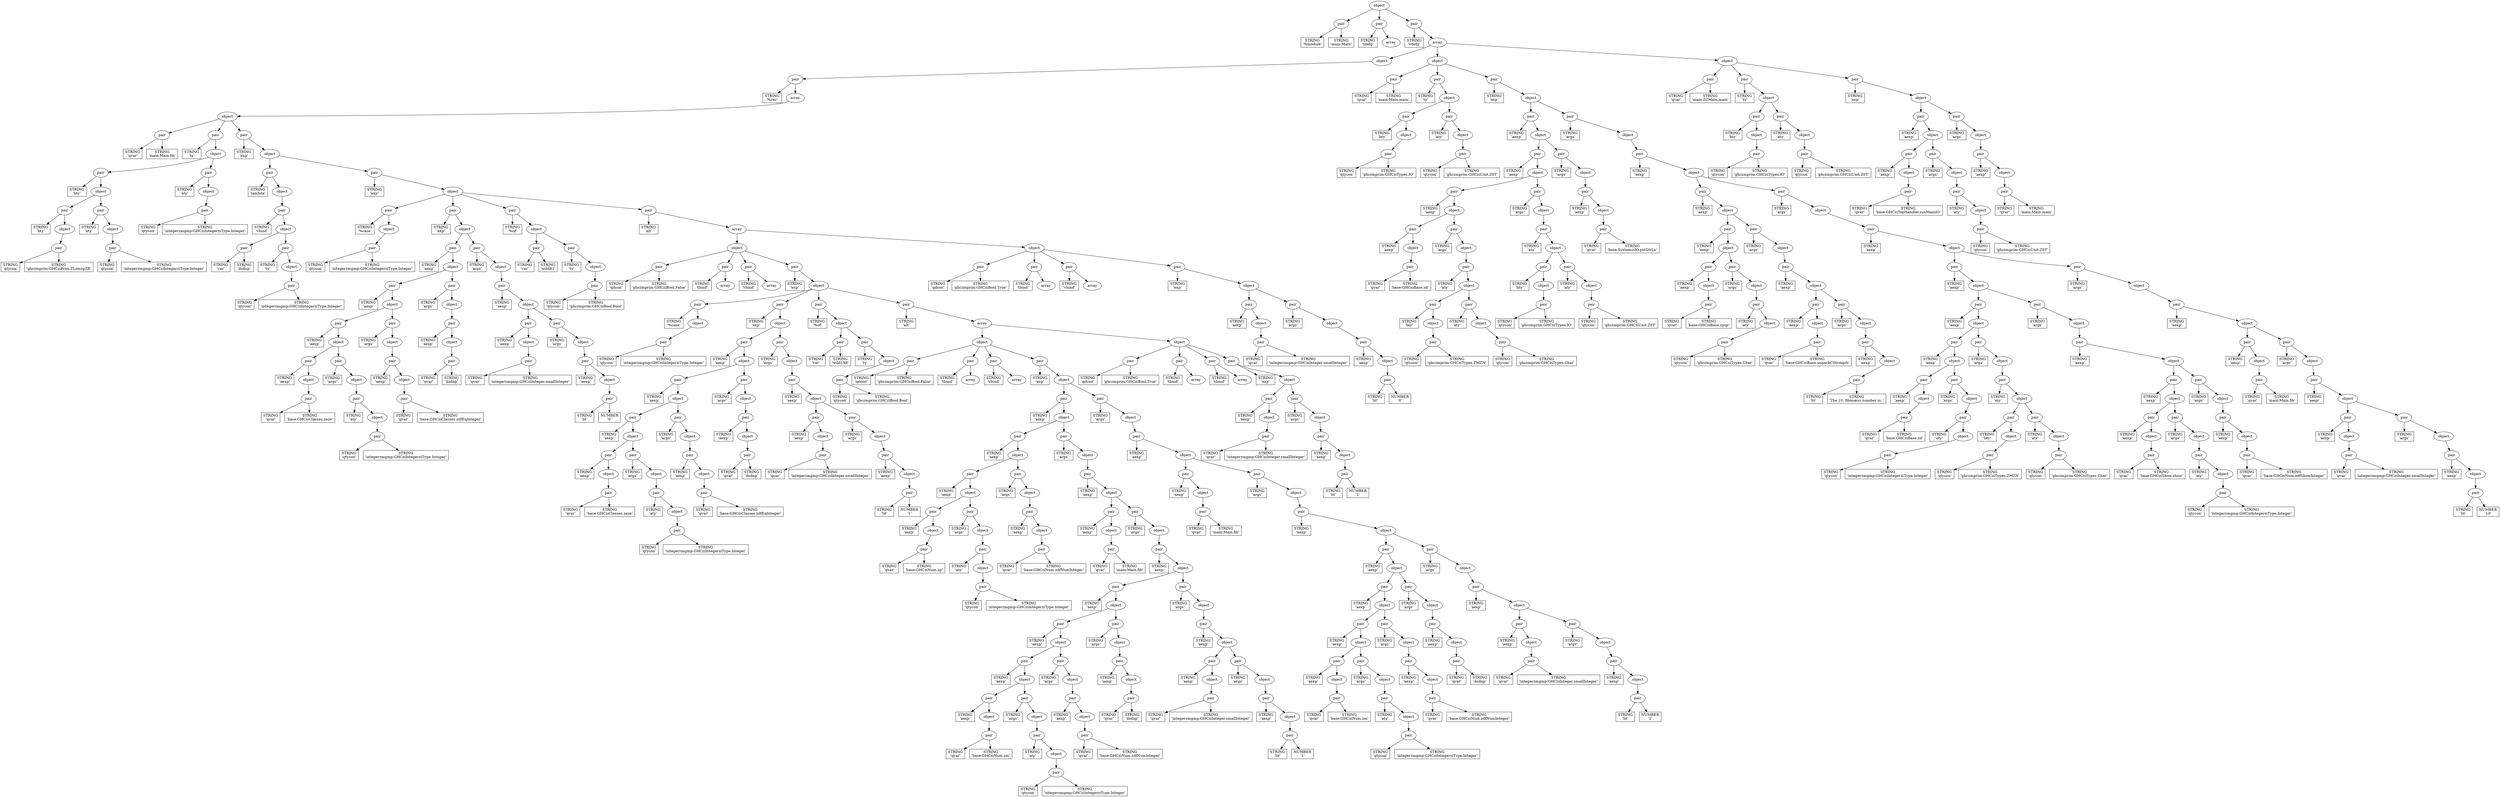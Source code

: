 digraph parsed {
"60089304" [label="object"];
"60089304" -> "60089360";
"60089360" [label="pair"];
"60089360" -> "59696256";
"59696256" [shape=box,label="STRING\n'%module'"];
"60089360" -> "59660784";
"59660784" [shape=box,label="STRING\n'main:Main'"];
"60089304" -> "60089416";
"60089416" [label="pair"];
"60089416" -> "59655968";
"59655968" [shape=box,label="STRING\n'tdefg'"];
"60089416" -> "60089472";
"60089472" [label="array"];
"60089304" -> "60089528";
"60089528" [label="pair"];
"60089528" -> "59659160";
"59659160" [shape=box,label="STRING\n'vdefg'"];
"60089528" -> "60089584";
"60089584" [label="array"];
"60089584" -> "60089640";
"60089640" [label="object"];
"60089640" -> "60089696";
"60089696" [label="pair"];
"60089696" -> "59696144";
"59696144" [shape=box,label="STRING\n'%rec'"];
"60089696" -> "60089752";
"60089752" [label="array"];
"60089752" -> "60089808";
"60089808" [label="object"];
"60089808" -> "60090032";
"60090032" [label="pair"];
"60090032" -> "59662184";
"59662184" [shape=box,label="STRING\n'qvar'"];
"60090032" -> "59696032";
"59696032" [shape=box,label="STRING\n'main:Main.fib'"];
"60089808" -> "60090144";
"60090144" [label="pair"];
"60090144" -> "59696984";
"59696984" [shape=box,label="STRING\n'ty'"];
"60090144" -> "60090200";
"60090200" [label="object"];
"60090200" -> "60090256";
"60090256" [label="pair"];
"60090256" -> "59660448";
"59660448" [shape=box,label="STRING\n'bty'"];
"60090256" -> "60090312";
"60090312" [label="object"];
"60090312" -> "60090368";
"60090368" [label="pair"];
"60090368" -> "140337872689032";
"140337872689032" [shape=box,label="STRING\n'bty'"];
"60090368" -> "60090424";
"60090424" [label="object"];
"60090424" -> "60090480";
"60090480" [label="pair"];
"60090480" -> "59658320";
"59658320" [shape=box,label="STRING\n'qtycon'"];
"60090480" -> "59658488";
"59658488" [shape=box,label="STRING\n'ghczmprim:GHCziPrim.ZLzmzgZR'"];
"60090312" -> "60090536";
"60090536" [label="pair"];
"60090536" -> "59657312";
"59657312" [shape=box,label="STRING\n'aty'"];
"60090536" -> "60090592";
"60090592" [label="object"];
"60090592" -> "60090648";
"60090648" [label="pair"];
"60090648" -> "59655856";
"59655856" [shape=box,label="STRING\n'qtycon'"];
"60090648" -> "59657816";
"59657816" [shape=box,label="STRING\n'integerzmgmp:GHCziIntegerziType.Integer'"];
"60090200" -> "60090704";
"60090704" [label="pair"];
"60090704" -> "59655744";
"59655744" [shape=box,label="STRING\n'aty'"];
"60090704" -> "60090760";
"60090760" [label="object"];
"60090760" -> "60090816";
"60090816" [label="pair"];
"60090816" -> "140337872688864";
"140337872688864" [shape=box,label="STRING\n'qtycon'"];
"60090816" -> "59659104";
"59659104" [shape=box,label="STRING\n'integerzmgmp:GHCziIntegerziType.Integer'"];
"60089808" -> "60090872";
"60090872" [label="pair"];
"60090872" -> "59697544";
"59697544" [shape=box,label="STRING\n'exp'"];
"60090872" -> "60090928";
"60090928" [label="object"];
"60090928" -> "60090984";
"60090984" [label="pair"];
"60090984" -> "59697208";
"59697208" [shape=box,label="STRING\n'lambda'"];
"60090984" -> "60091040";
"60091040" [label="object"];
"60091040" -> "60091096";
"60091096" [label="pair"];
"60091096" -> "59660896";
"59660896" [shape=box,label="STRING\n'vbind'"];
"60091096" -> "60091152";
"60091152" [label="object"];
"60091152" -> "60091208";
"60091208" [label="pair"];
"60091208" -> "59659440";
"59659440" [shape=box,label="STRING\n'var'"];
"60091208" -> "59659608";
"59659608" [shape=box,label="STRING\n'dsdnp'"];
"60091152" -> "60091264";
"60091264" [label="pair"];
"60091264" -> "59661848";
"59661848" [shape=box,label="STRING\n'ty'"];
"60091264" -> "60091320";
"60091320" [label="object"];
"60091320" -> "60091376";
"60091376" [label="pair"];
"60091376" -> "59658656";
"59658656" [shape=box,label="STRING\n'qtycon'"];
"60091376" -> "59658824";
"59658824" [shape=box,label="STRING\n'integerzmgmp:GHCziIntegerziType.Integer'"];
"60090928" -> "60091432";
"60091432" [label="pair"];
"60091432" -> "59696928";
"59696928" [shape=box,label="STRING\n'exp'"];
"60091432" -> "140337877752752";
"140337877752752" [label="object"];
"140337877752752" -> "140337877752808";
"140337877752808" [label="pair"];
"140337877752808" -> "59656080";
"59656080" [shape=box,label="STRING\n'%case'"];
"140337877752808" -> "140337871907320";
"140337871907320" [label="object"];
"140337871907320" -> "140337871907376";
"140337871907376" [label="pair"];
"140337871907376" -> "59656472";
"59656472" [shape=box,label="STRING\n'qtycon'"];
"140337871907376" -> "59656640";
"59656640" [shape=box,label="STRING\n'integerzmgmp:GHCziIntegerziType.Integer'"];
"140337877752752" -> "140337877752864";
"140337877752864" [label="pair"];
"140337877752864" -> "59695528";
"59695528" [shape=box,label="STRING\n'exp'"];
"140337877752864" -> "140337877654056";
"140337877654056" [label="object"];
"140337877654056" -> "140337877654112";
"140337877654112" [label="pair"];
"140337877654112" -> "59695360";
"59695360" [shape=box,label="STRING\n'aexp'"];
"140337877654112" -> "140337877654896";
"140337877654896" [label="object"];
"140337877654896" -> "140337877654952";
"140337877654952" [label="pair"];
"140337877654952" -> "140337872688808";
"140337872688808" [shape=box,label="STRING\n'aexp'"];
"140337877654952" -> "140337871906368";
"140337871906368" [label="object"];
"140337871906368" -> "140337871906424";
"140337871906424" [label="pair"];
"140337871906424" -> "140337872690600";
"140337872690600" [shape=box,label="STRING\n'aexp'"];
"140337871906424" -> "140337871906816";
"140337871906816" [label="object"];
"140337871906816" -> "140337871906872";
"140337871906872" [label="pair"];
"140337871906872" -> "59655184";
"59655184" [shape=box,label="STRING\n'aexp'"];
"140337871906872" -> "140337871907208";
"140337871907208" [label="object"];
"140337871907208" -> "140337871907264";
"140337871907264" [label="pair"];
"140337871907264" -> "140337872688752";
"140337872688752" [shape=box,label="STRING\n'qvar'"];
"140337871907264" -> "59655688";
"59655688" [shape=box,label="STRING\n'base:GHCziClasses.zeze'"];
"140337871906816" -> "140337871906928";
"140337871906928" [label="pair"];
"140337871906928" -> "140337872691048";
"140337872691048" [shape=box,label="STRING\n'args'"];
"140337871906928" -> "140337871906984";
"140337871906984" [label="object"];
"140337871906984" -> "140337871907040";
"140337871907040" [label="pair"];
"140337871907040" -> "59654456";
"59654456" [shape=box,label="STRING\n'aty'"];
"140337871907040" -> "140337871907096";
"140337871907096" [label="object"];
"140337871907096" -> "140337871907152";
"140337871907152" [label="pair"];
"140337871907152" -> "59654848";
"59654848" [shape=box,label="STRING\n'qtycon'"];
"140337871907152" -> "59655016";
"59655016" [shape=box,label="STRING\n'integerzmgmp:GHCziIntegerziType.Integer'"];
"140337871906368" -> "140337871906480";
"140337871906480" [label="pair"];
"140337871906480" -> "140337872689480";
"140337872689480" [shape=box,label="STRING\n'args'"];
"140337871906480" -> "140337871906536";
"140337871906536" [label="object"];
"140337871906536" -> "140337871906648";
"140337871906648" [label="pair"];
"140337871906648" -> "140337872689872";
"140337872689872" [shape=box,label="STRING\n'aexp'"];
"140337871906648" -> "140337871906704";
"140337871906704" [label="object"];
"140337871906704" -> "140337871906760";
"140337871906760" [label="pair"];
"140337871906760" -> "140337872690264";
"140337872690264" [shape=box,label="STRING\n'qvar'"];
"140337871906760" -> "140337872690432";
"140337872690432" [shape=box,label="STRING\n'base:GHCziClasses.zdfEqInteger'"];
"140337877654896" -> "140337877655008";
"140337877655008" [label="pair"];
"140337877655008" -> "59697824";
"59697824" [shape=box,label="STRING\n'args'"];
"140337877655008" -> "140337877655064";
"140337877655064" [label="object"];
"140337877655064" -> "140337877655120";
"140337877655120" [label="pair"];
"140337877655120" -> "140337878846840";
"140337878846840" [shape=box,label="STRING\n'aexp'"];
"140337877655120" -> "140337877655288";
"140337877655288" [label="object"];
"140337877655288" -> "140337877655344";
"140337877655344" [label="pair"];
"140337877655344" -> "59948512";
"59948512" [shape=box,label="STRING\n'qvar'"];
"140337877655344" -> "59948680";
"59948680" [shape=box,label="STRING\n'dsdnp'"];
"140337877654056" -> "140337877654168";
"140337877654168" [label="pair"];
"140337877654168" -> "140337878845776";
"140337878845776" [shape=box,label="STRING\n'args'"];
"140337877654168" -> "140337877654224";
"140337877654224" [label="object"];
"140337877654224" -> "140337877654280";
"140337877654280" [label="pair"];
"140337877654280" -> "140337878843536";
"140337878843536" [shape=box,label="STRING\n'aexp'"];
"140337877654280" -> "140337877654336";
"140337877654336" [label="object"];
"140337877654336" -> "140337877654392";
"140337877654392" [label="pair"];
"140337877654392" -> "140337878845048";
"140337878845048" [shape=box,label="STRING\n'aexp'"];
"140337877654392" -> "140337877654784";
"140337877654784" [label="object"];
"140337877654784" -> "140337877654840";
"140337877654840" [label="pair"];
"140337877654840" -> "140337878845440";
"140337878845440" [shape=box,label="STRING\n'qvar'"];
"140337877654840" -> "140337878845552";
"140337878845552" [shape=box,label="STRING\n'integerzmgmp:GHCziInteger.smallInteger'"];
"140337877654336" -> "140337877654448";
"140337877654448" [label="pair"];
"140337877654448" -> "140337878843984";
"140337878843984" [shape=box,label="STRING\n'args'"];
"140337877654448" -> "140337877654504";
"140337877654504" [label="object"];
"140337877654504" -> "140337877654560";
"140337877654560" [label="pair"];
"140337877654560" -> "140337878844320";
"140337878844320" [shape=box,label="STRING\n'aexp'"];
"140337877654560" -> "140337877654672";
"140337877654672" [label="object"];
"140337877654672" -> "140337877654728";
"140337877654728" [label="pair"];
"140337877654728" -> "140337878844712";
"140337878844712" [shape=box,label="STRING\n'lit'"];
"140337877654728" -> "140337878844880";
"140337878844880" [shape=box,label="NUMBER\n'0'"];
"140337877752752" -> "140337877752920";
"140337877752920" [label="pair"];
"140337877752920" -> "59700848";
"59700848" [shape=box,label="STRING\n'%of'"];
"140337877752920" -> "140337877653776";
"140337877653776" [label="object"];
"140337877653776" -> "140337877653832";
"140337877653832" [label="pair"];
"140337877653832" -> "59702024";
"59702024" [shape=box,label="STRING\n'var'"];
"140337877653832" -> "59702192";
"59702192" [shape=box,label="STRING\n'wildB1'"];
"140337877653776" -> "140337877653888";
"140337877653888" [label="pair"];
"140337877653888" -> "59701296";
"59701296" [shape=box,label="STRING\n'ty'"];
"140337877653888" -> "140337877653944";
"140337877653944" [label="object"];
"140337877653944" -> "140337877654000";
"140337877654000" [label="pair"];
"140337877654000" -> "59701688";
"59701688" [shape=box,label="STRING\n'qtycon'"];
"140337877654000" -> "59701856";
"59701856" [shape=box,label="STRING\n'ghczmprim:GHCziBool.Bool'"];
"140337877752752" -> "140337877752976";
"140337877752976" [label="pair"];
"140337877752976" -> "59702304";
"59702304" [shape=box,label="STRING\n'alt'"];
"140337877752976" -> "140337877753200";
"140337877753200" [label="array"];
"140337877753200" -> "140337877753256";
"140337877753256" [label="object"];
"140337877753256" -> "140337877727784";
"140337877727784" [label="pair"];
"140337877727784" -> "59702808";
"59702808" [shape=box,label="STRING\n'qdcon'"];
"140337877727784" -> "59702976";
"59702976" [shape=box,label="STRING\n'ghczmprim:GHCziBool.False'"];
"140337877753256" -> "140337877727896";
"140337877727896" [label="pair"];
"140337877727896" -> "59703088";
"59703088" [shape=box,label="STRING\n'tbind'"];
"140337877727896" -> "140337877653720";
"140337877653720" [label="array"];
"140337877753256" -> "140337877727952";
"140337877727952" [label="pair"];
"140337877727952" -> "140337873355568";
"140337873355568" [shape=box,label="STRING\n'vbind'"];
"140337877727952" -> "140337877653664";
"140337877653664" [label="array"];
"140337877753256" -> "140337877728008";
"140337877728008" [label="pair"];
"140337877728008" -> "140337873355904";
"140337873355904" [shape=box,label="STRING\n'exp'"];
"140337877728008" -> "140337877728064";
"140337877728064" [label="object"];
"140337877728064" -> "140337877728120";
"140337877728120" [label="pair"];
"140337877728120" -> "140337873356240";
"140337873356240" [shape=box,label="STRING\n'%case'"];
"140337877728120" -> "140337877653552";
"140337877653552" [label="object"];
"140337877653552" -> "140337877653608";
"140337877653608" [label="pair"];
"140337877653608" -> "140337873356632";
"140337873356632" [shape=box,label="STRING\n'qtycon'"];
"140337877653608" -> "140337873356800";
"140337873356800" [shape=box,label="STRING\n'integerzmgmp:GHCziIntegerziType.Integer'"];
"140337877728064" -> "140337877728176";
"140337877728176" [label="pair"];
"140337877728176" -> "140337873356912";
"140337873356912" [shape=box,label="STRING\n'exp'"];
"140337877728176" -> "140337877651480";
"140337877651480" [label="object"];
"140337877651480" -> "140337877651536";
"140337877651536" [label="pair"];
"140337877651536" -> "140337873357248";
"140337873357248" [shape=box,label="STRING\n'aexp'"];
"140337877651536" -> "140337877652264";
"140337877652264" [label="object"];
"140337877652264" -> "140337877652320";
"140337877652320" [label="pair"];
"140337877652320" -> "140337873358872";
"140337873358872" [shape=box,label="STRING\n'aexp'"];
"140337877652320" -> "140337877652656";
"140337877652656" [label="object"];
"140337877652656" -> "140337877652712";
"140337877652712" [label="pair"];
"140337877652712" -> "140337873360440";
"140337873360440" [shape=box,label="STRING\n'aexp'"];
"140337877652712" -> "140337877653048";
"140337877653048" [label="object"];
"140337877653048" -> "140337877653104";
"140337877653104" [label="pair"];
"140337877653104" -> "140337873362008";
"140337873362008" [shape=box,label="STRING\n'aexp'"];
"140337877653104" -> "140337877653440";
"140337877653440" [label="object"];
"140337877653440" -> "140337877653496";
"140337877653496" [label="pair"];
"140337877653496" -> "140337873362400";
"140337873362400" [shape=box,label="STRING\n'qvar'"];
"140337877653496" -> "140337873362568";
"140337873362568" [shape=box,label="STRING\n'base:GHCziClasses.zeze'"];
"140337877653048" -> "140337877653160";
"140337877653160" [label="pair"];
"140337877653160" -> "140337873360888";
"140337873360888" [shape=box,label="STRING\n'args'"];
"140337877653160" -> "140337877653216";
"140337877653216" [label="object"];
"140337877653216" -> "140337877653272";
"140337877653272" [label="pair"];
"140337877653272" -> "140337873361280";
"140337873361280" [shape=box,label="STRING\n'aty'"];
"140337877653272" -> "140337877653328";
"140337877653328" [label="object"];
"140337877653328" -> "140337877653384";
"140337877653384" [label="pair"];
"140337877653384" -> "140337873361672";
"140337873361672" [shape=box,label="STRING\n'qtycon'"];
"140337877653384" -> "140337873361840";
"140337873361840" [shape=box,label="STRING\n'integerzmgmp:GHCziIntegerziType.Integer'"];
"140337877652656" -> "140337877652768";
"140337877652768" [label="pair"];
"140337877652768" -> "140337873359320";
"140337873359320" [shape=box,label="STRING\n'args'"];
"140337877652768" -> "140337877652824";
"140337877652824" [label="object"];
"140337877652824" -> "140337877652880";
"140337877652880" [label="pair"];
"140337877652880" -> "140337873359712";
"140337873359712" [shape=box,label="STRING\n'aexp'"];
"140337877652880" -> "140337877652936";
"140337877652936" [label="object"];
"140337877652936" -> "140337877652992";
"140337877652992" [label="pair"];
"140337877652992" -> "140337873360104";
"140337873360104" [shape=box,label="STRING\n'qvar'"];
"140337877652992" -> "140337873360272";
"140337873360272" [shape=box,label="STRING\n'base:GHCziClasses.zdfEqInteger'"];
"140337877652264" -> "140337877652376";
"140337877652376" [label="pair"];
"140337877652376" -> "140337873357696";
"140337873357696" [shape=box,label="STRING\n'args'"];
"140337877652376" -> "140337877652432";
"140337877652432" [label="object"];
"140337877652432" -> "140337877652488";
"140337877652488" [label="pair"];
"140337877652488" -> "140337873358088";
"140337873358088" [shape=box,label="STRING\n'aexp'"];
"140337877652488" -> "140337877652544";
"140337877652544" [label="object"];
"140337877652544" -> "140337877652600";
"140337877652600" [label="pair"];
"140337877652600" -> "140337873358536";
"140337873358536" [shape=box,label="STRING\n'qvar'"];
"140337877652600" -> "140337873358704";
"140337873358704" [shape=box,label="STRING\n'dsdnp'"];
"140337877651480" -> "140337877651592";
"140337877651592" [label="pair"];
"140337877651592" -> "140337873362680";
"140337873362680" [shape=box,label="STRING\n'args'"];
"140337877651592" -> "140337877651648";
"140337877651648" [label="object"];
"140337877651648" -> "140337877651704";
"140337877651704" [label="pair"];
"140337877651704" -> "140337877401688";
"140337877401688" [shape=box,label="STRING\n'aexp'"];
"140337877651704" -> "140337877651760";
"140337877651760" [label="object"];
"140337877651760" -> "140337877651816";
"140337877651816" [label="pair"];
"140337877651816" -> "140337877402080";
"140337877402080" [shape=box,label="STRING\n'aexp'"];
"140337877651816" -> "140337877652152";
"140337877652152" [label="object"];
"140337877652152" -> "140337877652208";
"140337877652208" [label="pair"];
"140337877652208" -> "140337877402472";
"140337877402472" [shape=box,label="STRING\n'qvar'"];
"140337877652208" -> "140337877402640";
"140337877402640" [shape=box,label="STRING\n'integerzmgmp:GHCziInteger.smallInteger'"];
"140337877651760" -> "140337877651872";
"140337877651872" [label="pair"];
"140337877651872" -> "140337877406000";
"140337877406000" [shape=box,label="STRING\n'args'"];
"140337877651872" -> "140337877651928";
"140337877651928" [label="object"];
"140337877651928" -> "140337877651984";
"140337877651984" [label="pair"];
"140337877651984" -> "140337877405832";
"140337877405832" [shape=box,label="STRING\n'aexp'"];
"140337877651984" -> "140337877652040";
"140337877652040" [label="object"];
"140337877652040" -> "140337877652096";
"140337877652096" [label="pair"];
"140337877652096" -> "140337877404320";
"140337877404320" [shape=box,label="STRING\n'lit'"];
"140337877652096" -> "140337877405272";
"140337877405272" [shape=box,label="NUMBER\n'1'"];
"140337877728064" -> "140337877728232";
"140337877728232" [label="pair"];
"140337877728232" -> "140337914572152";
"140337914572152" [shape=box,label="STRING\n'%of'"];
"140337877728232" -> "140337877651200";
"140337877651200" [label="object"];
"140337877651200" -> "140337877651256";
"140337877651256" [label="pair"];
"140337877651256" -> "140337914573328";
"140337914573328" [shape=box,label="STRING\n'var'"];
"140337877651256" -> "140337914573552";
"140337914573552" [shape=box,label="STRING\n'wild1X8'"];
"140337877651200" -> "140337877651312";
"140337877651312" [label="pair"];
"140337877651312" -> "140337914572600";
"140337914572600" [shape=box,label="STRING\n'ty'"];
"140337877651312" -> "140337877651368";
"140337877651368" [label="object"];
"140337877651368" -> "140337877651424";
"140337877651424" [label="pair"];
"140337877651424" -> "140337914572992";
"140337914572992" [shape=box,label="STRING\n'qtycon'"];
"140337877651424" -> "140337914573160";
"140337914573160" [shape=box,label="STRING\n'ghczmprim:GHCziBool.Bool'"];
"140337877728064" -> "140337877728288";
"140337877728288" [label="pair"];
"140337877728288" -> "140337914573720";
"140337914573720" [shape=box,label="STRING\n'alt'"];
"140337877728288" -> "140337877728344";
"140337877728344" [label="array"];
"140337877728344" -> "140337877728400";
"140337877728400" [label="object"];
"140337877728400" -> "140337877688576";
"140337877688576" [label="pair"];
"140337877688576" -> "140337914574224";
"140337914574224" [shape=box,label="STRING\n'qdcon'"];
"140337877688576" -> "140337914574392";
"140337914574392" [shape=box,label="STRING\n'ghczmprim:GHCziBool.False'"];
"140337877728400" -> "140337877688632";
"140337877688632" [label="pair"];
"140337877688632" -> "140337914574504";
"140337914574504" [shape=box,label="STRING\n'tbind'"];
"140337877688632" -> "140337877651144";
"140337877651144" [label="array"];
"140337877728400" -> "140337877688688";
"140337877688688" [label="pair"];
"140337877688688" -> "140337874790232";
"140337874790232" [shape=box,label="STRING\n'vbind'"];
"140337877688688" -> "140337877651088";
"140337877651088" [label="array"];
"140337877728400" -> "140337877688744";
"140337877688744" [label="pair"];
"140337877688744" -> "140337874790568";
"140337874790568" [shape=box,label="STRING\n'exp'"];
"140337877688744" -> "140337877688800";
"140337877688800" [label="object"];
"140337877688800" -> "140337877688856";
"140337877688856" [label="pair"];
"140337877688856" -> "140337874790848";
"140337874790848" [shape=box,label="STRING\n'aexp'"];
"140337877688856" -> "140337877647392";
"140337877647392" [label="object"];
"140337877647392" -> "140337877647448";
"140337877647448" [label="pair"];
"140337877647448" -> "140337874791184";
"140337874791184" [shape=box,label="STRING\n'aexp'"];
"140337877647448" -> "140337877650192";
"140337877650192" [label="object"];
"140337877650192" -> "140337877650248";
"140337877650248" [label="pair"];
"140337877650248" -> "140337874792752";
"140337874792752" [shape=box,label="STRING\n'aexp'"];
"140337877650248" -> "140337877650584";
"140337877650584" [label="object"];
"140337877650584" -> "140337877650640";
"140337877650640" [label="pair"];
"140337877650640" -> "140337874795048";
"140337874795048" [shape=box,label="STRING\n'aexp'"];
"140337877650640" -> "140337877650976";
"140337877650976" [label="object"];
"140337877650976" -> "140337877651032";
"140337877651032" [label="pair"];
"140337877651032" -> "140337874795440";
"140337874795440" [shape=box,label="STRING\n'qvar'"];
"140337877651032" -> "140337874795608";
"140337874795608" [shape=box,label="STRING\n'base:GHCziNum.zp'"];
"140337877650584" -> "140337877650696";
"140337877650696" [label="pair"];
"140337877650696" -> "140337874793200";
"140337874793200" [shape=box,label="STRING\n'args'"];
"140337877650696" -> "140337877650752";
"140337877650752" [label="object"];
"140337877650752" -> "140337877650808";
"140337877650808" [label="pair"];
"140337877650808" -> "140337874794320";
"140337874794320" [shape=box,label="STRING\n'aty'"];
"140337877650808" -> "140337877650864";
"140337877650864" [label="object"];
"140337877650864" -> "140337877650920";
"140337877650920" [label="pair"];
"140337877650920" -> "140337874794712";
"140337874794712" [shape=box,label="STRING\n'qtycon'"];
"140337877650920" -> "140337874794880";
"140337874794880" [shape=box,label="STRING\n'integerzmgmp:GHCziIntegerziType.Integer'"];
"140337877650192" -> "140337877650304";
"140337877650304" [label="pair"];
"140337877650304" -> "140337874791632";
"140337874791632" [shape=box,label="STRING\n'args'"];
"140337877650304" -> "140337877650360";
"140337877650360" [label="object"];
"140337877650360" -> "140337877650416";
"140337877650416" [label="pair"];
"140337877650416" -> "140337874792024";
"140337874792024" [shape=box,label="STRING\n'aexp'"];
"140337877650416" -> "140337877650472";
"140337877650472" [label="object"];
"140337877650472" -> "140337877650528";
"140337877650528" [label="pair"];
"140337877650528" -> "140337874792416";
"140337874792416" [shape=box,label="STRING\n'qvar'"];
"140337877650528" -> "140337874792584";
"140337874792584" [shape=box,label="STRING\n'base:GHCziNum.zdfNumInteger'"];
"140337877647392" -> "140337877647504";
"140337877647504" [label="pair"];
"140337877647504" -> "140337874795720";
"140337874795720" [shape=box,label="STRING\n'args'"];
"140337877647504" -> "140337877647560";
"140337877647560" [label="object"];
"140337877647560" -> "140337877647616";
"140337877647616" [label="pair"];
"140337877647616" -> "140337871268120";
"140337871268120" [shape=box,label="STRING\n'aexp'"];
"140337877647616" -> "140337877647672";
"140337877647672" [label="object"];
"140337877647672" -> "140337877647728";
"140337877647728" [label="pair"];
"140337877647728" -> "140337871268456";
"140337871268456" [shape=box,label="STRING\n'aexp'"];
"140337877647728" -> "140337877650080";
"140337877650080" [label="object"];
"140337877650080" -> "140337877650136";
"140337877650136" [label="pair"];
"140337877650136" -> "140337871268848";
"140337871268848" [shape=box,label="STRING\n'qvar'"];
"140337877650136" -> "140337871269016";
"140337871269016" [shape=box,label="STRING\n'main:Main.fib'"];
"140337877647672" -> "140337877647784";
"140337877647784" [label="pair"];
"140337877647784" -> "140337871269128";
"140337871269128" [shape=box,label="STRING\n'args'"];
"140337877647784" -> "140337877647840";
"140337877647840" [label="object"];
"140337877647840" -> "140337877647896";
"140337877647896" [label="pair"];
"140337877647896" -> "140337871269408";
"140337871269408" [shape=box,label="STRING\n'aexp'"];
"140337877647896" -> "140337877647952";
"140337877647952" [label="object"];
"140337877647952" -> "140337877648008";
"140337877648008" [label="pair"];
"140337877648008" -> "140337871269744";
"140337871269744" [shape=box,label="STRING\n'aexp'"];
"140337877648008" -> "140337877648792";
"140337877648792" [label="object"];
"140337877648792" -> "140337877648848";
"140337877648848" [label="pair"];
"140337877648848" -> "140337871272824";
"140337871272824" [shape=box,label="STRING\n'aexp'"];
"140337877648848" -> "140337877649184";
"140337877649184" [label="object"];
"140337877649184" -> "140337877649240";
"140337877649240" [label="pair"];
"140337877649240" -> "140337869718040";
"140337869718040" [shape=box,label="STRING\n'aexp'"];
"140337877649240" -> "140337877649576";
"140337877649576" [label="object"];
"140337877649576" -> "140337877649632";
"140337877649632" [label="pair"];
"140337877649632" -> "140337869725544";
"140337869725544" [shape=box,label="STRING\n'aexp'"];
"140337877649632" -> "140337877649968";
"140337877649968" [label="object"];
"140337877649968" -> "140337877650024";
"140337877650024" [label="pair"];
"140337877650024" -> "140337915216240";
"140337915216240" [shape=box,label="STRING\n'qvar'"];
"140337877650024" -> "140337915217528";
"140337915217528" [shape=box,label="STRING\n'base:GHCziNum.zm'"];
"140337877649576" -> "140337877649688";
"140337877649688" [label="pair"];
"140337877649688" -> "140337869718488";
"140337869718488" [shape=box,label="STRING\n'args'"];
"140337877649688" -> "140337877649744";
"140337877649744" [label="object"];
"140337877649744" -> "140337877649800";
"140337877649800" [label="pair"];
"140337877649800" -> "140337869718880";
"140337869718880" [shape=box,label="STRING\n'aty'"];
"140337877649800" -> "140337877649856";
"140337877649856" [label="object"];
"140337877649856" -> "140337877649912";
"140337877649912" [label="pair"];
"140337877649912" -> "140337869725208";
"140337869725208" [shape=box,label="STRING\n'qtycon'"];
"140337877649912" -> "140337869725376";
"140337869725376" [shape=box,label="STRING\n'integerzmgmp:GHCziIntegerziType.Integer'"];
"140337877649184" -> "140337877649296";
"140337877649296" [label="pair"];
"140337877649296" -> "140337871273272";
"140337871273272" [shape=box,label="STRING\n'args'"];
"140337877649296" -> "140337877649352";
"140337877649352" [label="object"];
"140337877649352" -> "140337877649408";
"140337877649408" [label="pair"];
"140337877649408" -> "140337871273664";
"140337871273664" [shape=box,label="STRING\n'aexp'"];
"140337877649408" -> "140337877649464";
"140337877649464" [label="object"];
"140337877649464" -> "140337877649520";
"140337877649520" [label="pair"];
"140337877649520" -> "140337869717648";
"140337869717648" [shape=box,label="STRING\n'qvar'"];
"140337877649520" -> "140337869717872";
"140337869717872" [shape=box,label="STRING\n'base:GHCziNum.zdfNumInteger'"];
"140337877648792" -> "140337877648904";
"140337877648904" [label="pair"];
"140337877648904" -> "140337871270192";
"140337871270192" [shape=box,label="STRING\n'args'"];
"140337877648904" -> "140337877648960";
"140337877648960" [label="object"];
"140337877648960" -> "140337877649016";
"140337877649016" [label="pair"];
"140337877649016" -> "140337871270584";
"140337871270584" [shape=box,label="STRING\n'aexp'"];
"140337877649016" -> "140337877649072";
"140337877649072" [label="object"];
"140337877649072" -> "140337877649128";
"140337877649128" [label="pair"];
"140337877649128" -> "140337871272488";
"140337871272488" [shape=box,label="STRING\n'qvar'"];
"140337877649128" -> "140337871272656";
"140337871272656" [shape=box,label="STRING\n'dsdnp'"];
"140337877647952" -> "140337877648064";
"140337877648064" [label="pair"];
"140337877648064" -> "140337915217640";
"140337915217640" [shape=box,label="STRING\n'args'"];
"140337877648064" -> "140337877648176";
"140337877648176" [label="object"];
"140337877648176" -> "140337877648232";
"140337877648232" [label="pair"];
"140337877648232" -> "140337915217920";
"140337915217920" [shape=box,label="STRING\n'aexp'"];
"140337877648232" -> "140337877648288";
"140337877648288" [label="object"];
"140337877648288" -> "140337877648344";
"140337877648344" [label="pair"];
"140337877648344" -> "140337915218200";
"140337915218200" [shape=box,label="STRING\n'aexp'"];
"140337877648344" -> "140337877648680";
"140337877648680" [label="object"];
"140337877648680" -> "140337877648736";
"140337877648736" [label="pair"];
"140337877648736" -> "140337915218536";
"140337915218536" [shape=box,label="STRING\n'qvar'"];
"140337877648736" -> "140337876977832";
"140337876977832" [shape=box,label="STRING\n'integerzmgmp:GHCziInteger.smallInteger'"];
"140337877648288" -> "140337877648400";
"140337877648400" [label="pair"];
"140337877648400" -> "140337915220160";
"140337915220160" [shape=box,label="STRING\n'args'"];
"140337877648400" -> "140337877648456";
"140337877648456" [label="object"];
"140337877648456" -> "140337877648512";
"140337877648512" [label="pair"];
"140337877648512" -> "140337915220384";
"140337915220384" [shape=box,label="STRING\n'aexp'"];
"140337877648512" -> "140337877648568";
"140337877648568" [label="object"];
"140337877648568" -> "140337877648624";
"140337877648624" [label="pair"];
"140337877648624" -> "140337877693672";
"140337877693672" [shape=box,label="STRING\n'lit'"];
"140337877648624" -> "140337877693840";
"140337877693840" [shape=box,label="NUMBER\n'1'"];
"140337877688800" -> "140337877688912";
"140337877688912" [label="pair"];
"140337877688912" -> "140337877655232";
"140337877655232" [shape=box,label="STRING\n'args'"];
"140337877688912" -> "140337877688968";
"140337877688968" [label="object"];
"140337877688968" -> "140337877689024";
"140337877689024" [label="pair"];
"140337877689024" -> "140337877688352";
"140337877688352" [shape=box,label="STRING\n'aexp'"];
"140337877689024" -> "140337877689080";
"140337877689080" [label="object"];
"140337877689080" -> "140337877689136";
"140337877689136" [label="pair"];
"140337877689136" -> "60088464";
"60088464" [shape=box,label="STRING\n'aexp'"];
"140337877689136" -> "140337877694568";
"140337877694568" [label="object"];
"140337877694568" -> "140337877694624";
"140337877694624" [label="pair"];
"140337877694624" -> "140337873346408";
"140337873346408" [shape=box,label="STRING\n'qvar'"];
"140337877694624" -> "140337877246040";
"140337877246040" [shape=box,label="STRING\n'main:Main.fib'"];
"140337877689080" -> "140337877689192";
"140337877689192" [label="pair"];
"140337877689192" -> "140337872305296";
"140337872305296" [shape=box,label="STRING\n'args'"];
"140337877689192" -> "140337877689248";
"140337877689248" [label="object"];
"140337877689248" -> "140337877689304";
"140337877689304" [label="pair"];
"140337877689304" -> "59699448";
"59699448" [shape=box,label="STRING\n'aexp'"];
"140337877689304" -> "140337877689360";
"140337877689360" [label="object"];
"140337877689360" -> "140337877689416";
"140337877689416" [label="pair"];
"140337877689416" -> "140337872683096";
"140337872683096" [shape=box,label="STRING\n'aexp'"];
"140337877689416" -> "140337877690200";
"140337877690200" [label="object"];
"140337877690200" -> "140337877690256";
"140337877690256" [label="pair"];
"140337877690256" -> "140337872683376";
"140337872683376" [shape=box,label="STRING\n'aexp'"];
"140337877690256" -> "140337877691544";
"140337877691544" [label="object"];
"140337877691544" -> "140337877691824";
"140337877691824" [label="pair"];
"140337877691824" -> "140337874597768";
"140337874597768" [shape=box,label="STRING\n'aexp'"];
"140337877691824" -> "140337877692944";
"140337877692944" [label="object"];
"140337877692944" -> "140337877693000";
"140337877693000" [label="pair"];
"140337877693000" -> "140337873142912";
"140337873142912" [shape=box,label="STRING\n'aexp'"];
"140337877693000" -> "140337877694456";
"140337877694456" [label="object"];
"140337877694456" -> "140337877694512";
"140337877694512" [label="pair"];
"140337877694512" -> "140337873143304";
"140337873143304" [shape=box,label="STRING\n'qvar'"];
"140337877694512" -> "140337873143472";
"140337873143472" [shape=box,label="STRING\n'base:GHCziNum.zm'"];
"140337877692944" -> "140337877693280";
"140337877693280" [label="pair"];
"140337877693280" -> "140337872087096";
"140337872087096" [shape=box,label="STRING\n'args'"];
"140337877693280" -> "140337877693336";
"140337877693336" [label="object"];
"140337877693336" -> "140337877693896";
"140337877693896" [label="pair"];
"140337877693896" -> "140337873142184";
"140337873142184" [shape=box,label="STRING\n'aty'"];
"140337877693896" -> "140337877693952";
"140337877693952" [label="object"];
"140337877693952" -> "140337877694008";
"140337877694008" [label="pair"];
"140337877694008" -> "140337873142576";
"140337873142576" [shape=box,label="STRING\n'qtycon'"];
"140337877694008" -> "140337873142744";
"140337873142744" [shape=box,label="STRING\n'integerzmgmp:GHCziIntegerziType.Integer'"];
"140337877691544" -> "140337877691880";
"140337877691880" [label="pair"];
"140337877691880" -> "140337872085528";
"140337872085528" [shape=box,label="STRING\n'args'"];
"140337877691880" -> "140337877692216";
"140337877692216" [label="object"];
"140337877692216" -> "140337877692272";
"140337877692272" [label="pair"];
"140337877692272" -> "140337872085920";
"140337872085920" [shape=box,label="STRING\n'aexp'"];
"140337877692272" -> "140337877692552";
"140337877692552" [label="object"];
"140337877692552" -> "140337877692608";
"140337877692608" [label="pair"];
"140337877692608" -> "140337872086312";
"140337872086312" [shape=box,label="STRING\n'qvar'"];
"140337877692608" -> "140337872086480";
"140337872086480" [shape=box,label="STRING\n'base:GHCziNum.zdfNumInteger'"];
"140337877690200" -> "140337877690704";
"140337877690704" [label="pair"];
"140337877690704" -> "140337871594624";
"140337871594624" [shape=box,label="STRING\n'args'"];
"140337877690704" -> "140337877690760";
"140337877690760" [label="object"];
"140337877690760" -> "140337877691096";
"140337877691096" [label="pair"];
"140337877691096" -> "140337871658408";
"140337871658408" [shape=box,label="STRING\n'aexp'"];
"140337877691096" -> "140337877691152";
"140337877691152" [label="object"];
"140337877691152" -> "140337877691488";
"140337877691488" [label="pair"];
"140337877691488" -> "140337871658800";
"140337871658800" [shape=box,label="STRING\n'qvar'"];
"140337877691488" -> "140337872085024";
"140337872085024" [shape=box,label="STRING\n'dsdnp'"];
"140337877689360" -> "140337877689472";
"140337877689472" [label="pair"];
"140337877689472" -> "140337874724584";
"140337874724584" [shape=box,label="STRING\n'args'"];
"140337877689472" -> "140337877689584";
"140337877689584" [label="object"];
"140337877689584" -> "140337877689640";
"140337877689640" [label="pair"];
"140337877689640" -> "140337874725032";
"140337874725032" [shape=box,label="STRING\n'aexp'"];
"140337877689640" -> "140337877689696";
"140337877689696" [label="object"];
"140337877689696" -> "140337877689752";
"140337877689752" [label="pair"];
"140337877689752" -> "140337874726712";
"140337874726712" [shape=box,label="STRING\n'aexp'"];
"140337877689752" -> "140337877690088";
"140337877690088" [label="object"];
"140337877690088" -> "140337877690144";
"140337877690144" [label="pair"];
"140337877690144" -> "140337874727104";
"140337874727104" [shape=box,label="STRING\n'qvar'"];
"140337877690144" -> "140337874727272";
"140337874727272" [shape=box,label="STRING\n'integerzmgmp:GHCziInteger.smallInteger'"];
"140337877689696" -> "140337877689808";
"140337877689808" [label="pair"];
"140337877689808" -> "140337874725480";
"140337874725480" [shape=box,label="STRING\n'args'"];
"140337877689808" -> "140337877689864";
"140337877689864" [label="object"];
"140337877689864" -> "140337877689920";
"140337877689920" [label="pair"];
"140337877689920" -> "140337874725928";
"140337874725928" [shape=box,label="STRING\n'aexp'"];
"140337877689920" -> "140337877689976";
"140337877689976" [label="object"];
"140337877689976" -> "140337877690032";
"140337877690032" [label="pair"];
"140337877690032" -> "140337874726376";
"140337874726376" [shape=box,label="STRING\n'lit'"];
"140337877690032" -> "140337874726544";
"140337874726544" [shape=box,label="NUMBER\n'2'"];
"140337877728344" -> "140337877728456";
"140337877728456" [label="object"];
"140337877728456" -> "140337877728512";
"140337877728512" [label="pair"];
"140337877728512" -> "140337872020048";
"140337872020048" [shape=box,label="STRING\n'qdcon'"];
"140337877728512" -> "140337872020216";
"140337872020216" [shape=box,label="STRING\n'ghczmprim:GHCziBool.True'"];
"140337877728456" -> "140337877728568";
"140337877728568" [label="pair"];
"140337877728568" -> "140337872019768";
"140337872019768" [shape=box,label="STRING\n'tbind'"];
"140337877728568" -> "140337877688464";
"140337877688464" [label="array"];
"140337877728456" -> "140337877728624";
"140337877728624" [label="pair"];
"140337877728624" -> "140337872019488";
"140337872019488" [shape=box,label="STRING\n'vbind'"];
"140337877728624" -> "140337877688408";
"140337877688408" [label="array"];
"140337877728456" -> "140337877728680";
"140337877728680" [label="pair"];
"140337877728680" -> "140337878848912";
"140337878848912" [shape=box,label="STRING\n'exp'"];
"140337877728680" -> "140337877728736";
"140337877728736" [label="object"];
"140337877728736" -> "140337877728792";
"140337877728792" [label="pair"];
"140337877728792" -> "140337878850480";
"140337878850480" [shape=box,label="STRING\n'aexp'"];
"140337877728792" -> "140337877729128";
"140337877729128" [label="object"];
"140337877729128" -> "140337877729184";
"140337877729184" [label="pair"];
"140337877729184" -> "140337878850872";
"140337878850872" [shape=box,label="STRING\n'qvar'"];
"140337877729184" -> "140337878851040";
"140337878851040" [shape=box,label="STRING\n'integerzmgmp:GHCziInteger.smallInteger'"];
"140337877728736" -> "140337877728848";
"140337877728848" [label="pair"];
"140337877728848" -> "140337878849360";
"140337878849360" [shape=box,label="STRING\n'args'"];
"140337877728848" -> "140337877728904";
"140337877728904" [label="object"];
"140337877728904" -> "140337877728960";
"140337877728960" [label="pair"];
"140337877728960" -> "140337878849752";
"140337878849752" [shape=box,label="STRING\n'aexp'"];
"140337877728960" -> "140337877729016";
"140337877729016" [label="object"];
"140337877729016" -> "140337877729072";
"140337877729072" [label="pair"];
"140337877729072" -> "140337878850144";
"140337878850144" [shape=box,label="STRING\n'lit'"];
"140337877729072" -> "140337878850312";
"140337878850312" [shape=box,label="NUMBER\n'1'"];
"140337877753200" -> "140337877753312";
"140337877753312" [label="object"];
"140337877753312" -> "140337877753368";
"140337877753368" [label="pair"];
"140337877753368" -> "59947336";
"59947336" [shape=box,label="STRING\n'qdcon'"];
"140337877753368" -> "59947504";
"59947504" [shape=box,label="STRING\n'ghczmprim:GHCziBool.True'"];
"140337877753312" -> "140337877753424";
"140337877753424" [label="pair"];
"140337877753424" -> "59947056";
"59947056" [shape=box,label="STRING\n'tbind'"];
"140337877753424" -> "140337877727728";
"140337877727728" [label="array"];
"140337877753312" -> "140337877753480";
"140337877753480" [label="pair"];
"140337877753480" -> "59946776";
"59946776" [shape=box,label="STRING\n'vbind'"];
"140337877753480" -> "140337877727672";
"140337877727672" [label="array"];
"140337877753312" -> "140337877753536";
"140337877753536" [label="pair"];
"140337877753536" -> "59944144";
"59944144" [shape=box,label="STRING\n'exp'"];
"140337877753536" -> "140337877753592";
"140337877753592" [label="object"];
"140337877753592" -> "140337877753648";
"140337877753648" [label="pair"];
"140337877753648" -> "59945712";
"59945712" [shape=box,label="STRING\n'aexp'"];
"140337877753648" -> "140337877727504";
"140337877727504" [label="object"];
"140337877727504" -> "140337877727560";
"140337877727560" [label="pair"];
"140337877727560" -> "59946104";
"59946104" [shape=box,label="STRING\n'qvar'"];
"140337877727560" -> "59946272";
"59946272" [shape=box,label="STRING\n'integerzmgmp:GHCziInteger.smallInteger'"];
"140337877753592" -> "140337877753704";
"140337877753704" [label="pair"];
"140337877753704" -> "59944592";
"59944592" [shape=box,label="STRING\n'args'"];
"140337877753704" -> "140337877753760";
"140337877753760" [label="object"];
"140337877753760" -> "140337877727224";
"140337877727224" [label="pair"];
"140337877727224" -> "59944984";
"59944984" [shape=box,label="STRING\n'aexp'"];
"140337877727224" -> "140337877727336";
"140337877727336" [label="object"];
"140337877727336" -> "140337877727448";
"140337877727448" [label="pair"];
"140337877727448" -> "59945376";
"59945376" [shape=box,label="STRING\n'lit'"];
"140337877727448" -> "59945544";
"59945544" [shape=box,label="NUMBER\n'0'"];
"60089584" -> "140337876094944";
"140337876094944" [label="object"];
"140337876094944" -> "140337876096680";
"140337876096680" [label="pair"];
"140337876096680" -> "140337874781928";
"140337874781928" [shape=box,label="STRING\n'qvar'"];
"140337876096680" -> "140337874782096";
"140337874782096" [shape=box,label="STRING\n'main:Main.main'"];
"140337876094944" -> "140337876096736";
"140337876096736" [label="pair"];
"140337876096736" -> "140337874782264";
"140337874782264" [shape=box,label="STRING\n'ty'"];
"140337876096736" -> "140337877752304";
"140337877752304" [label="object"];
"140337877752304" -> "140337877752360";
"140337877752360" [label="pair"];
"140337877752360" -> "140337874783440";
"140337874783440" [shape=box,label="STRING\n'bty'"];
"140337877752360" -> "140337877752584";
"140337877752584" [label="object"];
"140337877752584" -> "140337877752640";
"140337877752640" [label="pair"];
"140337877752640" -> "140337874783832";
"140337874783832" [shape=box,label="STRING\n'qtycon'"];
"140337877752640" -> "140337874784000";
"140337874784000" [shape=box,label="STRING\n'ghczmprim:GHCziTypes.IO'"];
"140337877752304" -> "140337877752416";
"140337877752416" [label="pair"];
"140337877752416" -> "140337874782712";
"140337874782712" [shape=box,label="STRING\n'aty'"];
"140337877752416" -> "140337877752472";
"140337877752472" [label="object"];
"140337877752472" -> "140337877752528";
"140337877752528" [label="pair"];
"140337877752528" -> "140337874783104";
"140337874783104" [shape=box,label="STRING\n'qtycon'"];
"140337877752528" -> "140337874783272";
"140337874783272" [shape=box,label="STRING\n'ghczmprim:GHCziUnit.Z0T'"];
"140337876094944" -> "140337876096792";
"140337876096792" [label="pair"];
"140337876096792" -> "140337874784112";
"140337874784112" [shape=box,label="STRING\n'exp'"];
"140337876096792" -> "140337876096848";
"140337876096848" [label="object"];
"140337876096848" -> "140337876096904";
"140337876096904" [label="pair"];
"140337876096904" -> "140337874784336";
"140337874784336" [shape=box,label="STRING\n'aexp'"];
"140337876096904" -> "140337877750456";
"140337877750456" [label="object"];
"140337877750456" -> "140337877750512";
"140337877750512" [label="pair"];
"140337877750512" -> "140337874785904";
"140337874785904" [shape=box,label="STRING\n'aexp'"];
"140337877750512" -> "140337877750848";
"140337877750848" [label="object"];
"140337877750848" -> "140337877750904";
"140337877750904" [label="pair"];
"140337877750904" -> "140337869414768";
"140337869414768" [shape=box,label="STRING\n'aexp'"];
"140337877750904" -> "140337877751520";
"140337877751520" [label="object"];
"140337877751520" -> "140337877751576";
"140337877751576" [label="pair"];
"140337877751576" -> "140337869417792";
"140337869417792" [shape=box,label="STRING\n'aexp'"];
"140337877751576" -> "140337877752192";
"140337877752192" [label="object"];
"140337877752192" -> "140337877752248";
"140337877752248" [label="pair"];
"140337877752248" -> "140337869418184";
"140337869418184" [shape=box,label="STRING\n'qvar'"];
"140337877752248" -> "140337869418352";
"140337869418352" [shape=box,label="STRING\n'base:GHCziBase.zd'"];
"140337877751520" -> "140337877751632";
"140337877751632" [label="pair"];
"140337877751632" -> "140337869415216";
"140337869415216" [shape=box,label="STRING\n'args'"];
"140337877751632" -> "140337877751688";
"140337877751688" [label="object"];
"140337877751688" -> "140337877751744";
"140337877751744" [label="pair"];
"140337877751744" -> "140337869415888";
"140337869415888" [shape=box,label="STRING\n'aty'"];
"140337877751744" -> "140337877751800";
"140337877751800" [label="object"];
"140337877751800" -> "140337877751856";
"140337877751856" [label="pair"];
"140337877751856" -> "140337869417064";
"140337869417064" [shape=box,label="STRING\n'bty'"];
"140337877751856" -> "140337877752080";
"140337877752080" [label="object"];
"140337877752080" -> "140337877752136";
"140337877752136" [label="pair"];
"140337877752136" -> "140337869417456";
"140337869417456" [shape=box,label="STRING\n'qtycon'"];
"140337877752136" -> "140337869417624";
"140337869417624" [shape=box,label="STRING\n'ghczmprim:GHCziTypes.ZMZN'"];
"140337877751800" -> "140337877751912";
"140337877751912" [label="pair"];
"140337877751912" -> "140337869416336";
"140337869416336" [shape=box,label="STRING\n'aty'"];
"140337877751912" -> "140337877751968";
"140337877751968" [label="object"];
"140337877751968" -> "140337877752024";
"140337877752024" [label="pair"];
"140337877752024" -> "140337869416728";
"140337869416728" [shape=box,label="STRING\n'qtycon'"];
"140337877752024" -> "140337869416896";
"140337869416896" [shape=box,label="STRING\n'ghczmprim:GHCziTypes.Char'"];
"140337877750848" -> "140337877750960";
"140337877750960" [label="pair"];
"140337877750960" -> "140337874786352";
"140337874786352" [shape=box,label="STRING\n'args'"];
"140337877750960" -> "140337877751016";
"140337877751016" [label="object"];
"140337877751016" -> "140337877751072";
"140337877751072" [label="pair"];
"140337877751072" -> "140337874786744";
"140337874786744" [shape=box,label="STRING\n'aty'"];
"140337877751072" -> "140337877751128";
"140337877751128" [label="object"];
"140337877751128" -> "140337877751184";
"140337877751184" [label="pair"];
"140337877751184" -> "140337874787920";
"140337874787920" [shape=box,label="STRING\n'bty'"];
"140337877751184" -> "140337877751408";
"140337877751408" [label="object"];
"140337877751408" -> "140337877751464";
"140337877751464" [label="pair"];
"140337877751464" -> "140337869414432";
"140337869414432" [shape=box,label="STRING\n'qtycon'"];
"140337877751464" -> "140337869414600";
"140337869414600" [shape=box,label="STRING\n'ghczmprim:GHCziTypes.IO'"];
"140337877751128" -> "140337877751240";
"140337877751240" [label="pair"];
"140337877751240" -> "140337874787192";
"140337874787192" [shape=box,label="STRING\n'aty'"];
"140337877751240" -> "140337877751296";
"140337877751296" [label="object"];
"140337877751296" -> "140337877751352";
"140337877751352" [label="pair"];
"140337877751352" -> "140337874787584";
"140337874787584" [shape=box,label="STRING\n'qtycon'"];
"140337877751352" -> "140337874787752";
"140337874787752" [shape=box,label="STRING\n'ghczmprim:GHCziUnit.Z0T'"];
"140337877750456" -> "140337877750568";
"140337877750568" [label="pair"];
"140337877750568" -> "140337874784784";
"140337874784784" [shape=box,label="STRING\n'args'"];
"140337877750568" -> "140337877750624";
"140337877750624" [label="object"];
"140337877750624" -> "140337877750680";
"140337877750680" [label="pair"];
"140337877750680" -> "140337874785176";
"140337874785176" [shape=box,label="STRING\n'aexp'"];
"140337877750680" -> "140337877750736";
"140337877750736" [label="object"];
"140337877750736" -> "140337877750792";
"140337877750792" [label="pair"];
"140337877750792" -> "140337874785568";
"140337874785568" [shape=box,label="STRING\n'qvar'"];
"140337877750792" -> "140337874785736";
"140337874785736" [shape=box,label="STRING\n'base:SystemziIO.putStrLn'"];
"140337876096848" -> "140337876096960";
"140337876096960" [label="pair"];
"140337876096960" -> "140337869418464";
"140337869418464" [shape=box,label="STRING\n'args'"];
"140337876096960" -> "140337876097632";
"140337876097632" [label="object"];
"140337876097632" -> "140337876097688";
"140337876097688" [label="pair"];
"140337876097688" -> "140337869418632";
"140337869418632" [shape=box,label="STRING\n'aexp'"];
"140337876097688" -> "140337876097744";
"140337876097744" [label="object"];
"140337876097744" -> "140337876097800";
"140337876097800" [label="pair"];
"140337876097800" -> "140337869418800";
"140337869418800" [shape=box,label="STRING\n'aexp'"];
"140337876097800" -> "140337877749056";
"140337877749056" [label="object"];
"140337877749056" -> "140337877749112";
"140337877749112" [label="pair"];
"140337877749112" -> "140337869418968";
"140337869418968" [shape=box,label="STRING\n'aexp'"];
"140337877749112" -> "140337877749840";
"140337877749840" [label="object"];
"140337877749840" -> "140337877749896";
"140337877749896" [label="pair"];
"140337877749896" -> "140337869419192";
"140337869419192" [shape=box,label="STRING\n'aexp'"];
"140337877749896" -> "140337877750344";
"140337877750344" [label="object"];
"140337877750344" -> "140337877750400";
"140337877750400" [label="pair"];
"140337877750400" -> "140337869419584";
"140337869419584" [shape=box,label="STRING\n'qvar'"];
"140337877750400" -> "140337869419752";
"140337869419752" [shape=box,label="STRING\n'base:GHCziBase.zpzp'"];
"140337877749840" -> "140337877749952";
"140337877749952" [label="pair"];
"140337877749952" -> "140337869419864";
"140337869419864" [shape=box,label="STRING\n'args'"];
"140337877749952" -> "140337877750008";
"140337877750008" [label="object"];
"140337877750008" -> "140337877750064";
"140337877750064" [label="pair"];
"140337877750064" -> "140337869420032";
"140337869420032" [shape=box,label="STRING\n'aty'"];
"140337877750064" -> "140337877750120";
"140337877750120" [label="object"];
"140337877750120" -> "140337877750288";
"140337877750288" [label="pair"];
"140337877750288" -> "140337869619624";
"140337869619624" [shape=box,label="STRING\n'qtycon'"];
"140337877750288" -> "140337915363008";
"140337915363008" [shape=box,label="STRING\n'ghczmprim:GHCziTypes.Char'"];
"140337877749056" -> "140337877749168";
"140337877749168" [label="pair"];
"140337877749168" -> "140337877524160";
"140337877524160" [shape=box,label="STRING\n'args'"];
"140337877749168" -> "140337877749224";
"140337877749224" [label="object"];
"140337877749224" -> "140337877749280";
"140337877749280" [label="pair"];
"140337877749280" -> "140337877549200";
"140337877549200" [shape=box,label="STRING\n'aexp'"];
"140337877749280" -> "140337877749336";
"140337877749336" [label="object"];
"140337877749336" -> "140337877749392";
"140337877749392" [label="pair"];
"140337877749392" -> "140337877550768";
"140337877550768" [shape=box,label="STRING\n'aexp'"];
"140337877749392" -> "140337877749728";
"140337877749728" [label="object"];
"140337877749728" -> "140337877749784";
"140337877749784" [label="pair"];
"140337877749784" -> "140337877551160";
"140337877551160" [shape=box,label="STRING\n'qvar'"];
"140337877749784" -> "140337877551328";
"140337877551328" [shape=box,label="STRING\n'base:GHCziBase.unpackCStringzh'"];
"140337877749336" -> "140337877749448";
"140337877749448" [label="pair"];
"140337877749448" -> "140337877549648";
"140337877549648" [shape=box,label="STRING\n'args'"];
"140337877749448" -> "140337877749504";
"140337877749504" [label="object"];
"140337877749504" -> "140337877749560";
"140337877749560" [label="pair"];
"140337877749560" -> "140337877550040";
"140337877550040" [shape=box,label="STRING\n'aexp'"];
"140337877749560" -> "140337877749616";
"140337877749616" [label="object"];
"140337877749616" -> "140337877749672";
"140337877749672" [label="pair"];
"140337877749672" -> "140337877550432";
"140337877550432" [shape=box,label="STRING\n'lit'"];
"140337877749672" -> "140337877550600";
"140337877550600" [shape=box,label="STRING\n'The 10. fibonacci number is: '"];
"140337876097744" -> "140337876097856";
"140337876097856" [label="pair"];
"140337876097856" -> "140337877870872";
"140337877870872" [shape=box,label="STRING\n'args'"];
"140337876097856" -> "140337876097912";
"140337876097912" [label="object"];
"140337876097912" -> "140337876097968";
"140337876097968" [label="pair"];
"140337876097968" -> "140337877871040";
"140337877871040" [shape=box,label="STRING\n'aexp'"];
"140337876097968" -> "140337876098024";
"140337876098024" [label="object"];
"140337876098024" -> "140337876098080";
"140337876098080" [label="pair"];
"140337876098080" -> "140337877871264";
"140337877871264" [shape=box,label="STRING\n'aexp'"];
"140337876098080" -> "140337877745864";
"140337877745864" [label="object"];
"140337877745864" -> "140337877745920";
"140337877745920" [label="pair"];
"140337877745920" -> "140337877875968";
"140337877875968" [shape=box,label="STRING\n'aexp'"];
"140337877745920" -> "140337877747824";
"140337877747824" [label="object"];
"140337877747824" -> "140337877747880";
"140337877747880" [label="pair"];
"140337877747880" -> "140337877518336";
"140337877518336" [shape=box,label="STRING\n'aexp'"];
"140337877747880" -> "140337877748496";
"140337877748496" [label="object"];
"140337877748496" -> "140337877748552";
"140337877748552" [label="pair"];
"140337877748552" -> "140337877519904";
"140337877519904" [shape=box,label="STRING\n'aexp'"];
"140337877748552" -> "140337877748944";
"140337877748944" [label="object"];
"140337877748944" -> "140337877749000";
"140337877749000" [label="pair"];
"140337877749000" -> "140337877520296";
"140337877520296" [shape=box,label="STRING\n'qvar'"];
"140337877749000" -> "140337877520464";
"140337877520464" [shape=box,label="STRING\n'base:GHCziBase.zd'"];
"140337877748496" -> "140337877748608";
"140337877748608" [label="pair"];
"140337877748608" -> "140337877518784";
"140337877518784" [shape=box,label="STRING\n'args'"];
"140337877748608" -> "140337877748664";
"140337877748664" [label="object"];
"140337877748664" -> "140337877748776";
"140337877748776" [label="pair"];
"140337877748776" -> "140337877519176";
"140337877519176" [shape=box,label="STRING\n'aty'"];
"140337877748776" -> "140337877748832";
"140337877748832" [label="object"];
"140337877748832" -> "140337877748888";
"140337877748888" [label="pair"];
"140337877748888" -> "140337877519568";
"140337877519568" [shape=box,label="STRING\n'qtycon'"];
"140337877748888" -> "140337877519736";
"140337877519736" [shape=box,label="STRING\n'integerzmgmp:GHCziIntegerziType.Integer'"];
"140337877747824" -> "140337877747936";
"140337877747936" [label="pair"];
"140337877747936" -> "140337877876416";
"140337877876416" [shape=box,label="STRING\n'args'"];
"140337877747936" -> "140337877747992";
"140337877747992" [label="object"];
"140337877747992" -> "140337877748048";
"140337877748048" [label="pair"];
"140337877748048" -> "140337877516432";
"140337877516432" [shape=box,label="STRING\n'aty'"];
"140337877748048" -> "140337877748104";
"140337877748104" [label="object"];
"140337877748104" -> "140337877748160";
"140337877748160" [label="pair"];
"140337877748160" -> "140337877517608";
"140337877517608" [shape=box,label="STRING\n'bty'"];
"140337877748160" -> "140337877748384";
"140337877748384" [label="object"];
"140337877748384" -> "140337877748440";
"140337877748440" [label="pair"];
"140337877748440" -> "140337877518000";
"140337877518000" [shape=box,label="STRING\n'qtycon'"];
"140337877748440" -> "140337877518168";
"140337877518168" [shape=box,label="STRING\n'ghczmprim:GHCziTypes.ZMZN'"];
"140337877748104" -> "140337877748216";
"140337877748216" [label="pair"];
"140337877748216" -> "140337877516880";
"140337877516880" [shape=box,label="STRING\n'aty'"];
"140337877748216" -> "140337877748272";
"140337877748272" [label="object"];
"140337877748272" -> "140337877748328";
"140337877748328" [label="pair"];
"140337877748328" -> "140337877517272";
"140337877517272" [shape=box,label="STRING\n'qtycon'"];
"140337877748328" -> "140337877517440";
"140337877517440" [shape=box,label="STRING\n'ghczmprim:GHCziTypes.Char'"];
"140337877745864" -> "140337877745976";
"140337877745976" [label="pair"];
"140337877745976" -> "140337877871712";
"140337877871712" [shape=box,label="STRING\n'args'"];
"140337877745976" -> "140337877746032";
"140337877746032" [label="object"];
"140337877746032" -> "140337877746816";
"140337877746816" [label="pair"];
"140337877746816" -> "140337877872104";
"140337877872104" [shape=box,label="STRING\n'aexp'"];
"140337877746816" -> "140337877746928";
"140337877746928" [label="object"];
"140337877746928" -> "140337877746984";
"140337877746984" [label="pair"];
"140337877746984" -> "140337877873672";
"140337877873672" [shape=box,label="STRING\n'aexp'"];
"140337877746984" -> "140337877747320";
"140337877747320" [label="object"];
"140337877747320" -> "140337877747376";
"140337877747376" [label="pair"];
"140337877747376" -> "140337877875240";
"140337877875240" [shape=box,label="STRING\n'aexp'"];
"140337877747376" -> "140337877747712";
"140337877747712" [label="object"];
"140337877747712" -> "140337877747768";
"140337877747768" [label="pair"];
"140337877747768" -> "140337877875632";
"140337877875632" [shape=box,label="STRING\n'qvar'"];
"140337877747768" -> "140337877875800";
"140337877875800" [shape=box,label="STRING\n'base:GHCziShow.show'"];
"140337877747320" -> "140337877747432";
"140337877747432" [label="pair"];
"140337877747432" -> "140337877874120";
"140337877874120" [shape=box,label="STRING\n'args'"];
"140337877747432" -> "140337877747488";
"140337877747488" [label="object"];
"140337877747488" -> "140337877747544";
"140337877747544" [label="pair"];
"140337877747544" -> "140337877874512";
"140337877874512" [shape=box,label="STRING\n'aty'"];
"140337877747544" -> "140337877747600";
"140337877747600" [label="object"];
"140337877747600" -> "140337877747656";
"140337877747656" [label="pair"];
"140337877747656" -> "140337877874904";
"140337877874904" [shape=box,label="STRING\n'qtycon'"];
"140337877747656" -> "140337877875072";
"140337877875072" [shape=box,label="STRING\n'integerzmgmp:GHCziIntegerziType.Integer'"];
"140337877746928" -> "140337877747040";
"140337877747040" [label="pair"];
"140337877747040" -> "140337877872552";
"140337877872552" [shape=box,label="STRING\n'args'"];
"140337877747040" -> "140337877747096";
"140337877747096" [label="object"];
"140337877747096" -> "140337877747152";
"140337877747152" [label="pair"];
"140337877747152" -> "140337877872944";
"140337877872944" [shape=box,label="STRING\n'aexp'"];
"140337877747152" -> "140337877747208";
"140337877747208" [label="object"];
"140337877747208" -> "140337877747264";
"140337877747264" [label="pair"];
"140337877747264" -> "140337877873336";
"140337877873336" [shape=box,label="STRING\n'qvar'"];
"140337877747264" -> "140337877873504";
"140337877873504" [shape=box,label="STRING\n'base:GHCziNum.zdfShowInteger'"];
"140337876098024" -> "140337876098136";
"140337876098136" [label="pair"];
"140337876098136" -> "140337877520576";
"140337877520576" [shape=box,label="STRING\n'args'"];
"140337876098136" -> "140337876098192";
"140337876098192" [label="object"];
"140337876098192" -> "140337876098248";
"140337876098248" [label="pair"];
"140337876098248" -> "140337877520744";
"140337877520744" [shape=box,label="STRING\n'aexp'"];
"140337876098248" -> "140337876098304";
"140337876098304" [label="object"];
"140337876098304" -> "140337876098360";
"140337876098360" [label="pair"];
"140337876098360" -> "140337877520968";
"140337877520968" [shape=box,label="STRING\n'aexp'"];
"140337876098360" -> "140337877745752";
"140337877745752" [label="object"];
"140337877745752" -> "140337877745808";
"140337877745808" [label="pair"];
"140337877745808" -> "140337877521360";
"140337877521360" [shape=box,label="STRING\n'qvar'"];
"140337877745808" -> "140337877521528";
"140337877521528" [shape=box,label="STRING\n'main:Main.fib'"];
"140337876098304" -> "140337876098416";
"140337876098416" [label="pair"];
"140337876098416" -> "140337877521640";
"140337877521640" [shape=box,label="STRING\n'args'"];
"140337876098416" -> "140337876098472";
"140337876098472" [label="object"];
"140337876098472" -> "140337876098528";
"140337876098528" [label="pair"];
"140337876098528" -> "140337877521808";
"140337877521808" [shape=box,label="STRING\n'aexp'"];
"140337876098528" -> "140337876098584";
"140337876098584" [label="object"];
"140337876098584" -> "140337876098640";
"140337876098640" [label="pair"];
"140337876098640" -> "140337877522032";
"140337877522032" [shape=box,label="STRING\n'aexp'"];
"140337876098640" -> "140337876098976";
"140337876098976" [label="object"];
"140337876098976" -> "140337877745696";
"140337877745696" [label="pair"];
"140337877745696" -> "140337877522424";
"140337877522424" [shape=box,label="STRING\n'qvar'"];
"140337877745696" -> "140337877522592";
"140337877522592" [shape=box,label="STRING\n'integerzmgmp:GHCziInteger.smallInteger'"];
"140337876098584" -> "140337876098696";
"140337876098696" [label="pair"];
"140337876098696" -> "140337877522760";
"140337877522760" [shape=box,label="STRING\n'args'"];
"140337876098696" -> "140337876098752";
"140337876098752" [label="object"];
"140337876098752" -> "140337876098808";
"140337876098808" [label="pair"];
"140337876098808" -> "140337877523152";
"140337877523152" [shape=box,label="STRING\n'aexp'"];
"140337876098808" -> "140337876098864";
"140337876098864" [label="object"];
"140337876098864" -> "140337876098920";
"140337876098920" [label="pair"];
"140337876098920" -> "140337877523544";
"140337877523544" [shape=box,label="STRING\n'lit'"];
"140337876098920" -> "140337877523712";
"140337877523712" [shape=box,label="NUMBER\n'10'"];
"60089584" -> "140337876095000";
"140337876095000" [label="object"];
"140337876095000" -> "140337876095112";
"140337876095112" [label="pair"];
"140337876095112" -> "140337873107552";
"140337873107552" [shape=box,label="STRING\n'qvar'"];
"140337876095112" -> "140337873107720";
"140337873107720" [shape=box,label="STRING\n'main:ZCMain.main'"];
"140337876095000" -> "140337876095168";
"140337876095168" [label="pair"];
"140337876095168" -> "140337873105368";
"140337873105368" [shape=box,label="STRING\n'ty'"];
"140337876095168" -> "140337876096176";
"140337876096176" [label="object"];
"140337876096176" -> "140337876096232";
"140337876096232" [label="pair"];
"140337876096232" -> "140337873106768";
"140337873106768" [shape=box,label="STRING\n'bty'"];
"140337876096232" -> "140337876096512";
"140337876096512" [label="object"];
"140337876096512" -> "140337876096568";
"140337876096568" [label="pair"];
"140337876096568" -> "140337873107272";
"140337873107272" [shape=box,label="STRING\n'qtycon'"];
"140337876096568" -> "140337873107496";
"140337873107496" [shape=box,label="STRING\n'ghczmprim:GHCziTypes.IO'"];
"140337876096176" -> "140337876096288";
"140337876096288" [label="pair"];
"140337876096288" -> "140337873105872";
"140337873105872" [shape=box,label="STRING\n'aty'"];
"140337876096288" -> "140337876096344";
"140337876096344" [label="object"];
"140337876096344" -> "140337876096456";
"140337876096456" [label="pair"];
"140337876096456" -> "140337873106376";
"140337873106376" [shape=box,label="STRING\n'qtycon'"];
"140337876096456" -> "140337873106600";
"140337873106600" [shape=box,label="STRING\n'ghczmprim:GHCziUnit.Z0T'"];
"140337876095000" -> "140337876095224";
"140337876095224" [label="pair"];
"140337876095224" -> "140337873149688";
"140337873149688" [shape=box,label="STRING\n'exp'"];
"140337876095224" -> "140337876095280";
"140337876095280" [label="object"];
"140337876095280" -> "140337876095336";
"140337876095336" [label="pair"];
"140337876095336" -> "140337873101000";
"140337873101000" [shape=box,label="STRING\n'aexp'"];
"140337876095336" -> "140337876095672";
"140337876095672" [label="object"];
"140337876095672" -> "140337876095728";
"140337876095728" [label="pair"];
"140337876095728" -> "140337873102848";
"140337873102848" [shape=box,label="STRING\n'aexp'"];
"140337876095728" -> "140337876096064";
"140337876096064" [label="object"];
"140337876096064" -> "140337876096120";
"140337876096120" [label="pair"];
"140337876096120" -> "140337873104640";
"140337873104640" [shape=box,label="STRING\n'qvar'"];
"140337876096120" -> "140337873104864";
"140337873104864" [shape=box,label="STRING\n'base:GHCziTopHandler.runMainIO'"];
"140337876095672" -> "140337876095784";
"140337876095784" [label="pair"];
"140337876095784" -> "140337873101448";
"140337873101448" [shape=box,label="STRING\n'args'"];
"140337876095784" -> "140337876095840";
"140337876095840" [label="object"];
"140337876095840" -> "140337876095896";
"140337876095896" [label="pair"];
"140337876095896" -> "140337873101840";
"140337873101840" [shape=box,label="STRING\n'aty'"];
"140337876095896" -> "140337876095952";
"140337876095952" [label="object"];
"140337876095952" -> "140337876096008";
"140337876096008" [label="pair"];
"140337876096008" -> "140337873102400";
"140337873102400" [shape=box,label="STRING\n'qtycon'"];
"140337876096008" -> "140337873102624";
"140337873102624" [shape=box,label="STRING\n'ghczmprim:GHCziUnit.Z0T'"];
"140337876095280" -> "140337876095392";
"140337876095392" [label="pair"];
"140337876095392" -> "140337873060096";
"140337873060096" [shape=box,label="STRING\n'args'"];
"140337876095392" -> "140337876095448";
"140337876095448" [label="object"];
"140337876095448" -> "140337876095504";
"140337876095504" [label="pair"];
"140337876095504" -> "140337873060488";
"140337873060488" [shape=box,label="STRING\n'aexp'"];
"140337876095504" -> "140337876095560";
"140337876095560" [label="object"];
"140337876095560" -> "140337876095616";
"140337876095616" [label="pair"];
"140337876095616" -> "140337873060880";
"140337873060880" [shape=box,label="STRING\n'qvar'"];
"140337876095616" -> "140337873100832";
"140337873100832" [shape=box,label="STRING\n'main:Main.main'"];
}
